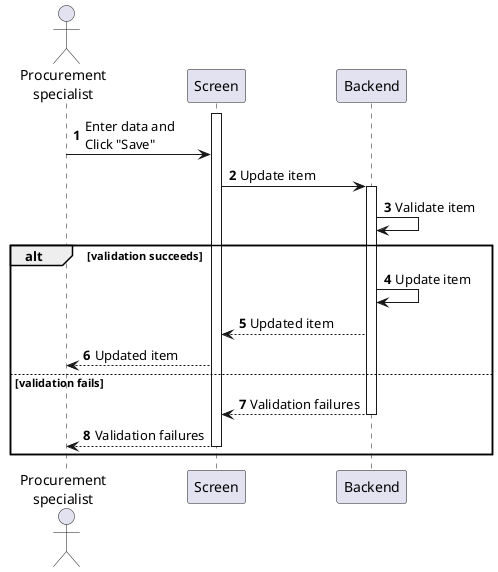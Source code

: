 @startuml purchase-order-update
autonumber

actor "Procurement\nspecialist" as a
participant Screen as f
participant Backend as b

activate f
a -> f : Enter data and\nClick "Save"
f -> b : Update item
activate b
b -> b : Validate item

alt validation succeeds
    b -> b : Update item
    b --> f : Updated item
    f --> a : Updated item
else validation fails
    return Validation failures
    f --> a : Validation failures
    deactivate f
end
@enduml